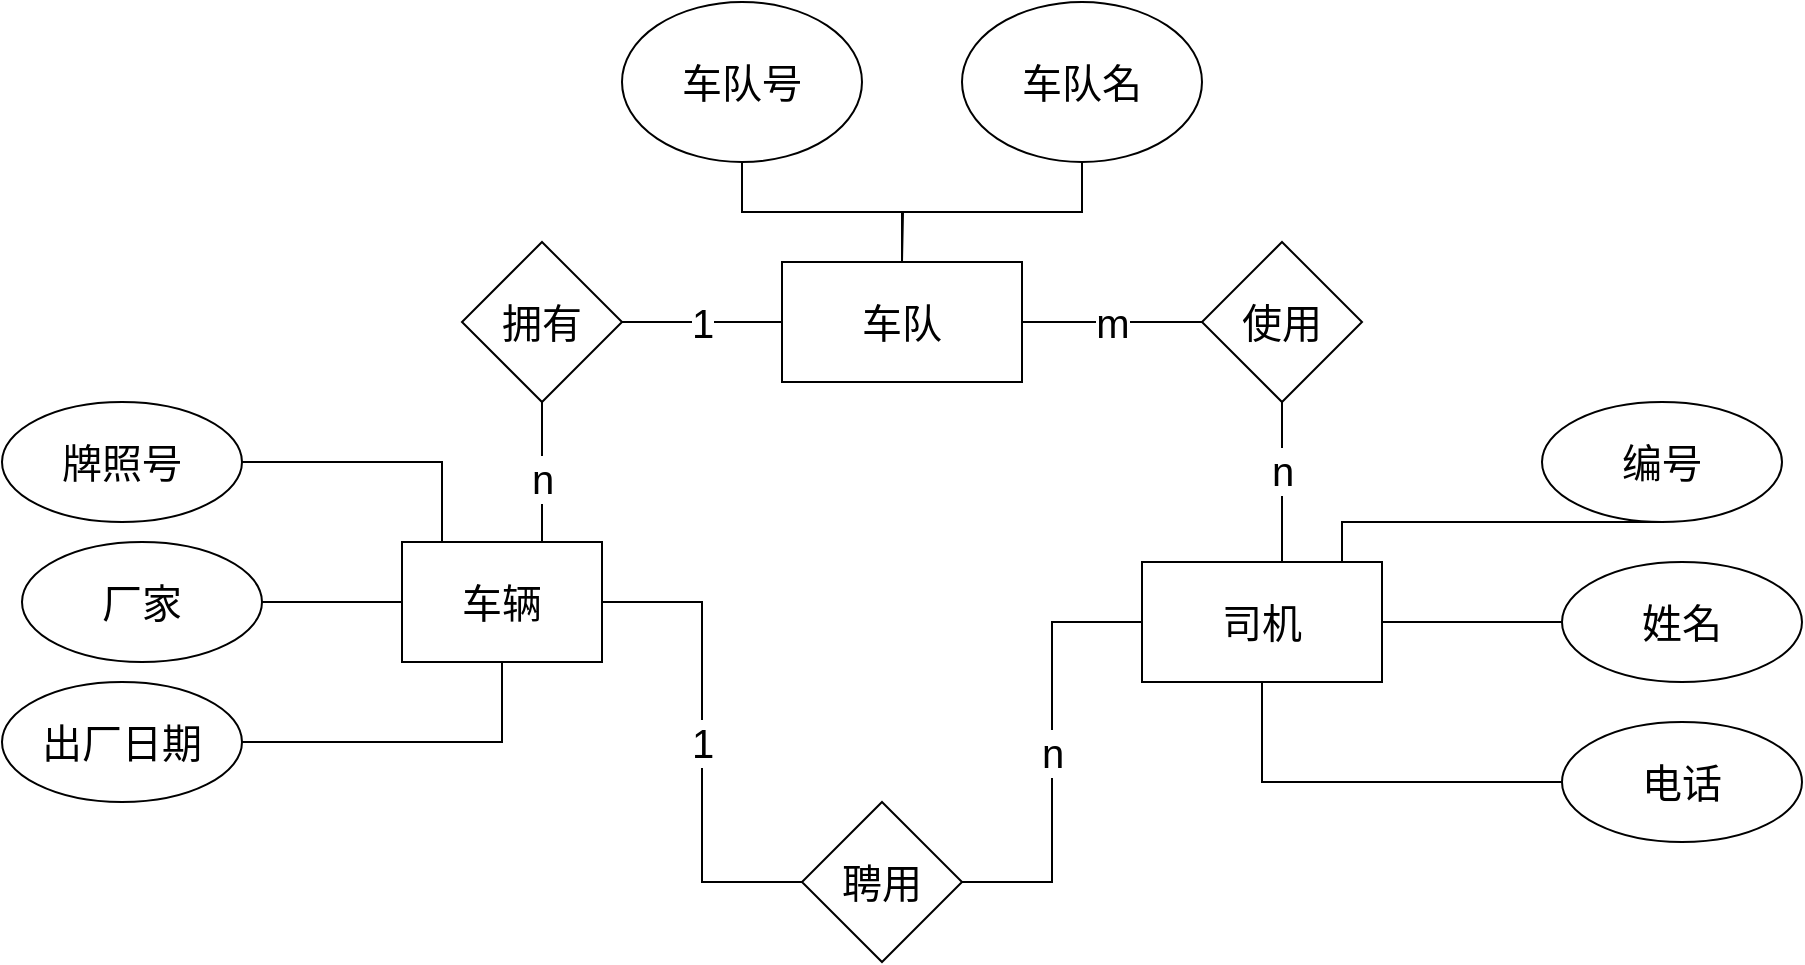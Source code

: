 <mxfile version="20.3.7" type="device"><diagram id="cZzjKtJoeuiW1DVrKlXT" name="第 1 页"><mxGraphModel dx="1786" dy="826" grid="1" gridSize="10" guides="1" tooltips="1" connect="1" arrows="1" fold="1" page="1" pageScale="1" pageWidth="827" pageHeight="1169" math="0" shadow="0"><root><mxCell id="0"/><mxCell id="1" parent="0"/><mxCell id="5o5KMmObZ702eUD4erbw-27" value="1" style="edgeStyle=orthogonalEdgeStyle;rounded=0;orthogonalLoop=1;jettySize=auto;html=1;strokeColor=default;fontSize=20;endArrow=none;endFill=0;" edge="1" parent="1" source="5o5KMmObZ702eUD4erbw-1" target="5o5KMmObZ702eUD4erbw-26"><mxGeometry relative="1" as="geometry"/></mxCell><mxCell id="5o5KMmObZ702eUD4erbw-31" value="m" style="edgeStyle=orthogonalEdgeStyle;rounded=0;orthogonalLoop=1;jettySize=auto;html=1;strokeColor=default;fontSize=20;endArrow=none;endFill=0;" edge="1" parent="1" source="5o5KMmObZ702eUD4erbw-1" target="5o5KMmObZ702eUD4erbw-30"><mxGeometry relative="1" as="geometry"/></mxCell><mxCell id="5o5KMmObZ702eUD4erbw-1" value="车队" style="rounded=0;whiteSpace=wrap;html=1;fontSize=20;" vertex="1" parent="1"><mxGeometry x="310" y="140" width="120" height="60" as="geometry"/></mxCell><mxCell id="5o5KMmObZ702eUD4erbw-4" style="edgeStyle=orthogonalEdgeStyle;rounded=0;orthogonalLoop=1;jettySize=auto;html=1;exitX=0.5;exitY=1;exitDx=0;exitDy=0;endArrow=none;endFill=0;" edge="1" parent="1" source="5o5KMmObZ702eUD4erbw-2" target="5o5KMmObZ702eUD4erbw-1"><mxGeometry relative="1" as="geometry"/></mxCell><mxCell id="5o5KMmObZ702eUD4erbw-2" value="车队号" style="ellipse;whiteSpace=wrap;html=1;fontSize=20;" vertex="1" parent="1"><mxGeometry x="230" y="10" width="120" height="80" as="geometry"/></mxCell><mxCell id="5o5KMmObZ702eUD4erbw-5" style="edgeStyle=orthogonalEdgeStyle;rounded=0;orthogonalLoop=1;jettySize=auto;html=1;exitX=0.5;exitY=1;exitDx=0;exitDy=0;endArrow=none;endFill=0;" edge="1" parent="1" source="5o5KMmObZ702eUD4erbw-3"><mxGeometry relative="1" as="geometry"><mxPoint x="370" y="140" as="targetPoint"/></mxGeometry></mxCell><mxCell id="5o5KMmObZ702eUD4erbw-3" value="车队名" style="ellipse;whiteSpace=wrap;html=1;fontSize=20;" vertex="1" parent="1"><mxGeometry x="400" y="10" width="120" height="80" as="geometry"/></mxCell><mxCell id="5o5KMmObZ702eUD4erbw-23" value="1" style="edgeStyle=orthogonalEdgeStyle;rounded=0;orthogonalLoop=1;jettySize=auto;html=1;entryX=0;entryY=0.5;entryDx=0;entryDy=0;strokeColor=default;endArrow=none;endFill=0;fontSize=20;" edge="1" parent="1" source="5o5KMmObZ702eUD4erbw-6" target="5o5KMmObZ702eUD4erbw-22"><mxGeometry relative="1" as="geometry"/></mxCell><mxCell id="5o5KMmObZ702eUD4erbw-6" value="车辆" style="whiteSpace=wrap;html=1;fontSize=20;" vertex="1" parent="1"><mxGeometry x="120" y="280" width="100" height="60" as="geometry"/></mxCell><mxCell id="5o5KMmObZ702eUD4erbw-11" style="edgeStyle=orthogonalEdgeStyle;rounded=0;orthogonalLoop=1;jettySize=auto;html=1;endArrow=none;endFill=0;" edge="1" parent="1" source="5o5KMmObZ702eUD4erbw-7" target="5o5KMmObZ702eUD4erbw-6"><mxGeometry relative="1" as="geometry"><Array as="points"><mxPoint x="140" y="240"/></Array></mxGeometry></mxCell><mxCell id="5o5KMmObZ702eUD4erbw-7" value="牌照号" style="ellipse;whiteSpace=wrap;html=1;fontSize=20;" vertex="1" parent="1"><mxGeometry x="-80" y="210" width="120" height="60" as="geometry"/></mxCell><mxCell id="5o5KMmObZ702eUD4erbw-10" style="edgeStyle=orthogonalEdgeStyle;rounded=0;orthogonalLoop=1;jettySize=auto;html=1;endArrow=none;endFill=0;" edge="1" parent="1" source="5o5KMmObZ702eUD4erbw-8" target="5o5KMmObZ702eUD4erbw-6"><mxGeometry relative="1" as="geometry"/></mxCell><mxCell id="5o5KMmObZ702eUD4erbw-8" value="厂家" style="ellipse;whiteSpace=wrap;html=1;fontSize=20;" vertex="1" parent="1"><mxGeometry x="-70" y="280" width="120" height="60" as="geometry"/></mxCell><mxCell id="5o5KMmObZ702eUD4erbw-12" style="edgeStyle=orthogonalEdgeStyle;rounded=0;orthogonalLoop=1;jettySize=auto;html=1;endArrow=none;endFill=0;" edge="1" parent="1" source="5o5KMmObZ702eUD4erbw-9" target="5o5KMmObZ702eUD4erbw-6"><mxGeometry relative="1" as="geometry"/></mxCell><mxCell id="5o5KMmObZ702eUD4erbw-9" value="出厂日期" style="ellipse;whiteSpace=wrap;html=1;fontSize=20;" vertex="1" parent="1"><mxGeometry x="-80" y="350" width="120" height="60" as="geometry"/></mxCell><mxCell id="5o5KMmObZ702eUD4erbw-13" value="司机" style="whiteSpace=wrap;html=1;fontSize=20;" vertex="1" parent="1"><mxGeometry x="490" y="290" width="120" height="60" as="geometry"/></mxCell><mxCell id="5o5KMmObZ702eUD4erbw-20" style="edgeStyle=orthogonalEdgeStyle;rounded=0;orthogonalLoop=1;jettySize=auto;html=1;endArrow=none;endFill=0;" edge="1" parent="1" source="5o5KMmObZ702eUD4erbw-14" target="5o5KMmObZ702eUD4erbw-13"><mxGeometry relative="1" as="geometry"><Array as="points"><mxPoint x="590" y="270"/></Array></mxGeometry></mxCell><mxCell id="5o5KMmObZ702eUD4erbw-14" value="编号" style="ellipse;whiteSpace=wrap;html=1;fontSize=20;" vertex="1" parent="1"><mxGeometry x="690" y="210" width="120" height="60" as="geometry"/></mxCell><mxCell id="5o5KMmObZ702eUD4erbw-19" style="edgeStyle=orthogonalEdgeStyle;rounded=0;orthogonalLoop=1;jettySize=auto;html=1;entryX=1;entryY=0.5;entryDx=0;entryDy=0;endArrow=none;endFill=0;" edge="1" parent="1" source="5o5KMmObZ702eUD4erbw-17" target="5o5KMmObZ702eUD4erbw-13"><mxGeometry relative="1" as="geometry"/></mxCell><mxCell id="5o5KMmObZ702eUD4erbw-17" value="姓名" style="ellipse;whiteSpace=wrap;html=1;fontSize=20;" vertex="1" parent="1"><mxGeometry x="700" y="290" width="120" height="60" as="geometry"/></mxCell><mxCell id="5o5KMmObZ702eUD4erbw-21" style="edgeStyle=orthogonalEdgeStyle;rounded=0;orthogonalLoop=1;jettySize=auto;html=1;endArrow=none;endFill=0;" edge="1" parent="1" source="5o5KMmObZ702eUD4erbw-18" target="5o5KMmObZ702eUD4erbw-13"><mxGeometry relative="1" as="geometry"/></mxCell><mxCell id="5o5KMmObZ702eUD4erbw-18" value="电话" style="ellipse;whiteSpace=wrap;html=1;fontSize=20;" vertex="1" parent="1"><mxGeometry x="700" y="370" width="120" height="60" as="geometry"/></mxCell><mxCell id="5o5KMmObZ702eUD4erbw-24" value="n" style="edgeStyle=orthogonalEdgeStyle;rounded=0;orthogonalLoop=1;jettySize=auto;html=1;entryX=0;entryY=0.5;entryDx=0;entryDy=0;endArrow=none;endFill=0;fontSize=20;" edge="1" parent="1" source="5o5KMmObZ702eUD4erbw-22" target="5o5KMmObZ702eUD4erbw-13"><mxGeometry relative="1" as="geometry"/></mxCell><mxCell id="5o5KMmObZ702eUD4erbw-22" value="聘用" style="rhombus;whiteSpace=wrap;html=1;fontSize=20;" vertex="1" parent="1"><mxGeometry x="320" y="410" width="80" height="80" as="geometry"/></mxCell><mxCell id="5o5KMmObZ702eUD4erbw-28" value="n" style="edgeStyle=orthogonalEdgeStyle;rounded=0;orthogonalLoop=1;jettySize=auto;html=1;strokeColor=default;fontSize=20;endArrow=none;endFill=0;entryX=0.75;entryY=0;entryDx=0;entryDy=0;" edge="1" parent="1" source="5o5KMmObZ702eUD4erbw-26" target="5o5KMmObZ702eUD4erbw-6"><mxGeometry relative="1" as="geometry"><mxPoint x="200" y="260" as="targetPoint"/><Array as="points"><mxPoint x="190" y="280"/></Array></mxGeometry></mxCell><mxCell id="5o5KMmObZ702eUD4erbw-26" value="拥有" style="rhombus;whiteSpace=wrap;html=1;fontSize=20;" vertex="1" parent="1"><mxGeometry x="150" y="130" width="80" height="80" as="geometry"/></mxCell><mxCell id="5o5KMmObZ702eUD4erbw-32" style="edgeStyle=orthogonalEdgeStyle;rounded=0;orthogonalLoop=1;jettySize=auto;html=1;strokeColor=default;fontSize=20;endArrow=none;endFill=0;" edge="1" parent="1" source="5o5KMmObZ702eUD4erbw-30"><mxGeometry relative="1" as="geometry"><mxPoint x="560" y="290" as="targetPoint"/></mxGeometry></mxCell><mxCell id="5o5KMmObZ702eUD4erbw-33" value="n" style="edgeLabel;html=1;align=center;verticalAlign=middle;resizable=0;points=[];fontSize=20;" vertex="1" connectable="0" parent="5o5KMmObZ702eUD4erbw-32"><mxGeometry x="-0.161" relative="1" as="geometry"><mxPoint as="offset"/></mxGeometry></mxCell><mxCell id="5o5KMmObZ702eUD4erbw-30" value="使用" style="rhombus;whiteSpace=wrap;html=1;fontSize=20;" vertex="1" parent="1"><mxGeometry x="520" y="130" width="80" height="80" as="geometry"/></mxCell></root></mxGraphModel></diagram></mxfile>